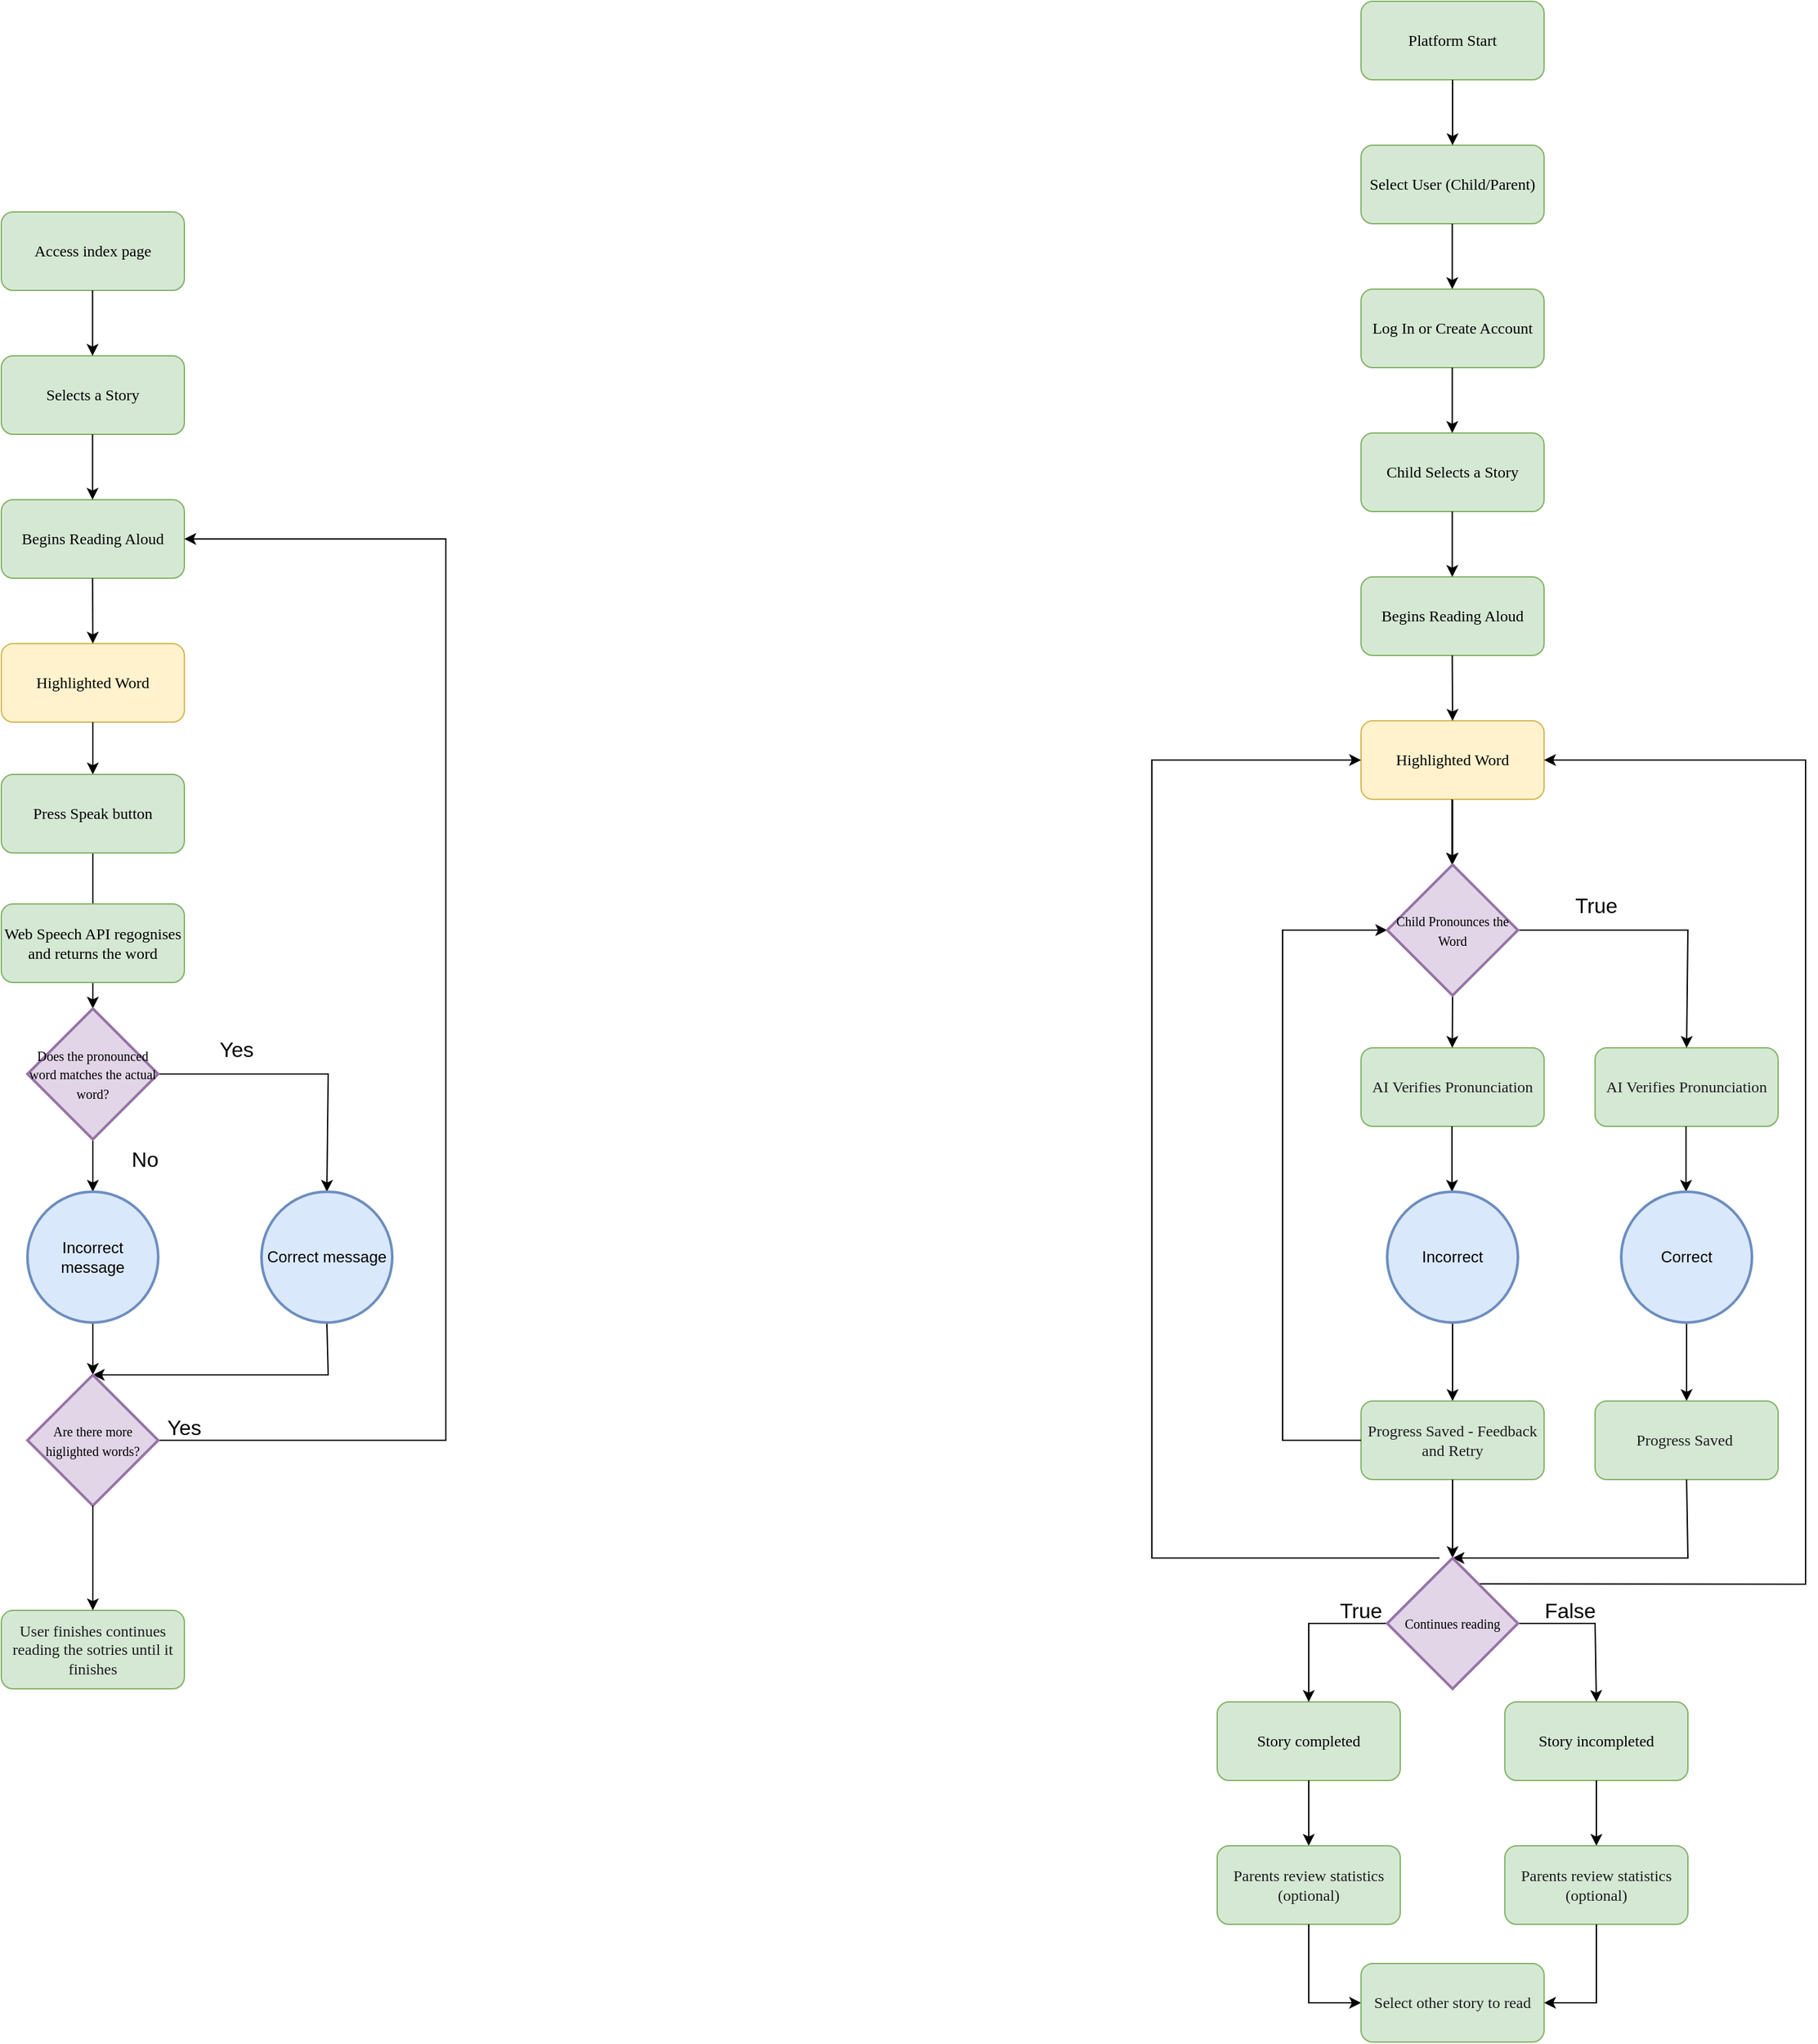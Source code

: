 <mxfile version="26.0.9">
  <diagram name="Página-1" id="sCILooPswXd_aSw-t-Cp">
    <mxGraphModel dx="3841" dy="2553" grid="0" gridSize="10" guides="1" tooltips="1" connect="1" arrows="1" fold="1" page="1" pageScale="1" pageWidth="827" pageHeight="1169" math="0" shadow="0">
      <root>
        <mxCell id="0" />
        <mxCell id="1" parent="0" />
        <mxCell id="jUtSfc8thpbf7o3x55cu-1" value="&lt;font style=&quot;font-size: 12px;&quot;&gt;Platform Start&lt;/font&gt;" style="rounded=1;whiteSpace=wrap;html=1;shadow=0;labelBackgroundColor=none;strokeWidth=1;fontFamily=Verdana;fontSize=8;align=center;fillColor=#d5e8d4;strokeColor=#82b366;" vertex="1" parent="1">
          <mxGeometry x="199.99" y="-780" width="140" height="60" as="geometry" />
        </mxCell>
        <mxCell id="jUtSfc8thpbf7o3x55cu-2" value="&lt;font style=&quot;font-size: 12px;&quot;&gt;Select User (Child/Parent)&lt;/font&gt;" style="rounded=1;whiteSpace=wrap;html=1;shadow=0;labelBackgroundColor=none;strokeWidth=1;fontFamily=Verdana;fontSize=8;align=center;fillColor=#d5e8d4;strokeColor=#82b366;" vertex="1" parent="1">
          <mxGeometry x="199.99" y="-670" width="140" height="60" as="geometry" />
        </mxCell>
        <mxCell id="jUtSfc8thpbf7o3x55cu-3" value="&lt;font style=&quot;font-size: 12px;&quot;&gt;Log In or Create Account&lt;/font&gt;" style="rounded=1;whiteSpace=wrap;html=1;shadow=0;labelBackgroundColor=none;strokeWidth=1;fontFamily=Verdana;fontSize=8;align=center;fillColor=#d5e8d4;strokeColor=#82b366;" vertex="1" parent="1">
          <mxGeometry x="199.99" y="-560" width="140" height="60" as="geometry" />
        </mxCell>
        <mxCell id="jUtSfc8thpbf7o3x55cu-4" value="&lt;font style=&quot;font-size: 12px;&quot;&gt;Child Selects a Story&lt;/font&gt;" style="rounded=1;whiteSpace=wrap;html=1;shadow=0;labelBackgroundColor=none;strokeWidth=1;fontFamily=Verdana;fontSize=8;align=center;fillColor=#d5e8d4;strokeColor=#82b366;" vertex="1" parent="1">
          <mxGeometry x="199.99" y="-450" width="140" height="60" as="geometry" />
        </mxCell>
        <mxCell id="jUtSfc8thpbf7o3x55cu-5" value="&lt;font style=&quot;font-size: 12px;&quot;&gt;Begins Reading Aloud&lt;/font&gt;" style="rounded=1;whiteSpace=wrap;html=1;shadow=0;labelBackgroundColor=none;strokeWidth=1;fontFamily=Verdana;fontSize=8;align=center;fillColor=#d5e8d4;strokeColor=#82b366;" vertex="1" parent="1">
          <mxGeometry x="199.99" y="-340" width="140" height="60" as="geometry" />
        </mxCell>
        <mxCell id="jUtSfc8thpbf7o3x55cu-6" value="" style="edgeStyle=orthogonalEdgeStyle;rounded=0;orthogonalLoop=1;jettySize=auto;html=1;" edge="1" parent="1" source="jUtSfc8thpbf7o3x55cu-7" target="jUtSfc8thpbf7o3x55cu-43">
          <mxGeometry relative="1" as="geometry" />
        </mxCell>
        <mxCell id="jUtSfc8thpbf7o3x55cu-7" value="&lt;font style=&quot;font-size: 12px;&quot;&gt;Highlighted Word&lt;/font&gt;" style="rounded=1;whiteSpace=wrap;html=1;shadow=0;labelBackgroundColor=none;strokeWidth=1;fontFamily=Verdana;fontSize=8;align=center;fillColor=#fff2cc;strokeColor=#d6b656;" vertex="1" parent="1">
          <mxGeometry x="199.99" y="-230" width="140" height="60" as="geometry" />
        </mxCell>
        <mxCell id="jUtSfc8thpbf7o3x55cu-8" value="&lt;span style=&quot;color: rgb(28, 28, 30); background-color: transparent;&quot;&gt;&lt;font style=&quot;font-size: 12px;&quot;&gt;AI Verif﻿ies Pro&lt;span class=&quot;ql-cursor&quot;&gt;﻿&lt;/span&gt;nunciation&lt;/font&gt;&lt;/span&gt;" style="rounded=1;whiteSpace=wrap;html=1;shadow=0;labelBackgroundColor=none;strokeWidth=1;fontFamily=Verdana;fontSize=8;align=center;fillColor=#d5e8d4;strokeColor=#82b366;" vertex="1" parent="1">
          <mxGeometry x="200" y="20" width="140" height="60" as="geometry" />
        </mxCell>
        <mxCell id="jUtSfc8thpbf7o3x55cu-9" value="&lt;span style=&quot;color: rgb(28, 28, 30); background-color: transparent;&quot;&gt;&lt;font style=&quot;font-size: 12px;&quot;&gt;AI Verif﻿ies Pro&lt;span style=&quot;&quot; class=&quot;ql-cursor&quot;&gt;﻿&lt;/span&gt;nunciation&lt;/font&gt;&lt;/span&gt;" style="rounded=1;whiteSpace=wrap;html=1;shadow=0;labelBackgroundColor=none;strokeWidth=1;fontFamily=Verdana;fontSize=8;align=center;fillColor=#d5e8d4;strokeColor=#82b366;" vertex="1" parent="1">
          <mxGeometry x="379" y="20" width="140" height="60" as="geometry" />
        </mxCell>
        <mxCell id="jUtSfc8thpbf7o3x55cu-10" value="" style="endArrow=classic;html=1;rounded=0;exitX=0.5;exitY=1;exitDx=0;exitDy=0;entryX=0.5;entryY=0;entryDx=0;entryDy=0;" edge="1" parent="1" source="jUtSfc8thpbf7o3x55cu-1" target="jUtSfc8thpbf7o3x55cu-2">
          <mxGeometry width="50" height="50" relative="1" as="geometry">
            <mxPoint x="259.99" y="-570" as="sourcePoint" />
            <mxPoint x="309.99" y="-620" as="targetPoint" />
          </mxGeometry>
        </mxCell>
        <mxCell id="jUtSfc8thpbf7o3x55cu-11" value="" style="endArrow=classic;html=1;rounded=0;exitX=0.5;exitY=1;exitDx=0;exitDy=0;entryX=0.5;entryY=0;entryDx=0;entryDy=0;" edge="1" parent="1">
          <mxGeometry width="50" height="50" relative="1" as="geometry">
            <mxPoint x="269.77" y="-610" as="sourcePoint" />
            <mxPoint x="269.77" y="-560" as="targetPoint" />
          </mxGeometry>
        </mxCell>
        <mxCell id="jUtSfc8thpbf7o3x55cu-12" value="" style="endArrow=classic;html=1;rounded=0;exitX=0.5;exitY=1;exitDx=0;exitDy=0;entryX=0.5;entryY=0;entryDx=0;entryDy=0;" edge="1" parent="1">
          <mxGeometry width="50" height="50" relative="1" as="geometry">
            <mxPoint x="269.77" y="-500" as="sourcePoint" />
            <mxPoint x="269.77" y="-450" as="targetPoint" />
          </mxGeometry>
        </mxCell>
        <mxCell id="jUtSfc8thpbf7o3x55cu-13" value="" style="endArrow=classic;html=1;rounded=0;exitX=0.5;exitY=1;exitDx=0;exitDy=0;entryX=0.5;entryY=0;entryDx=0;entryDy=0;" edge="1" parent="1">
          <mxGeometry width="50" height="50" relative="1" as="geometry">
            <mxPoint x="269.77" y="-390" as="sourcePoint" />
            <mxPoint x="269.77" y="-340" as="targetPoint" />
          </mxGeometry>
        </mxCell>
        <mxCell id="jUtSfc8thpbf7o3x55cu-14" value="" style="endArrow=classic;html=1;rounded=0;exitX=0.5;exitY=1;exitDx=0;exitDy=0;entryX=0.5;entryY=0;entryDx=0;entryDy=0;" edge="1" parent="1" target="jUtSfc8thpbf7o3x55cu-7">
          <mxGeometry width="50" height="50" relative="1" as="geometry">
            <mxPoint x="269.77" y="-280" as="sourcePoint" />
            <mxPoint x="270" y="-250" as="targetPoint" />
          </mxGeometry>
        </mxCell>
        <mxCell id="jUtSfc8thpbf7o3x55cu-15" value="" style="endArrow=classic;html=1;rounded=0;exitX=0.5;exitY=1;exitDx=0;exitDy=0;entryX=0.5;entryY=0;entryDx=0;entryDy=0;" edge="1" parent="1">
          <mxGeometry width="50" height="50" relative="1" as="geometry">
            <mxPoint x="269.57" y="-170" as="sourcePoint" />
            <mxPoint x="269.57" y="-120" as="targetPoint" />
          </mxGeometry>
        </mxCell>
        <mxCell id="jUtSfc8thpbf7o3x55cu-16" value="" style="endArrow=classic;html=1;rounded=0;entryX=0.5;entryY=0;entryDx=0;entryDy=0;exitX=0.5;exitY=1;exitDx=0;exitDy=0;exitPerimeter=0;" edge="1" parent="1" source="jUtSfc8thpbf7o3x55cu-43">
          <mxGeometry width="50" height="50" relative="1" as="geometry">
            <mxPoint x="270" y="-20" as="sourcePoint" />
            <mxPoint x="269.78" y="20" as="targetPoint" />
          </mxGeometry>
        </mxCell>
        <mxCell id="jUtSfc8thpbf7o3x55cu-17" value="" style="endArrow=classic;html=1;rounded=0;exitX=0.5;exitY=1;exitDx=0;exitDy=0;entryX=0.5;entryY=0;entryDx=0;entryDy=0;" edge="1" parent="1">
          <mxGeometry width="50" height="50" relative="1" as="geometry">
            <mxPoint x="269.57" y="80" as="sourcePoint" />
            <mxPoint x="269.57" y="130" as="targetPoint" />
          </mxGeometry>
        </mxCell>
        <mxCell id="jUtSfc8thpbf7o3x55cu-18" value="" style="endArrow=classic;html=1;rounded=0;exitX=0.5;exitY=1;exitDx=0;exitDy=0;entryX=0.5;entryY=0;entryDx=0;entryDy=0;" edge="1" parent="1">
          <mxGeometry width="50" height="50" relative="1" as="geometry">
            <mxPoint x="448.57" y="80" as="sourcePoint" />
            <mxPoint x="448.57" y="130" as="targetPoint" />
          </mxGeometry>
        </mxCell>
        <mxCell id="jUtSfc8thpbf7o3x55cu-19" value="" style="endArrow=classic;html=1;rounded=0;exitX=0.5;exitY=1;exitDx=0;exitDy=0;entryX=0.5;entryY=0;entryDx=0;entryDy=0;exitPerimeter=0;" edge="1" parent="1" source="jUtSfc8thpbf7o3x55cu-45">
          <mxGeometry width="50" height="50" relative="1" as="geometry">
            <mxPoint x="270" y="240" as="sourcePoint" />
            <mxPoint x="270" y="290" as="targetPoint" />
          </mxGeometry>
        </mxCell>
        <mxCell id="jUtSfc8thpbf7o3x55cu-20" value="" style="endArrow=classic;html=1;rounded=0;exitX=0.5;exitY=1;exitDx=0;exitDy=0;entryX=0.5;entryY=0;entryDx=0;entryDy=0;exitPerimeter=0;" edge="1" parent="1" source="jUtSfc8thpbf7o3x55cu-46">
          <mxGeometry width="50" height="50" relative="1" as="geometry">
            <mxPoint x="449" y="240" as="sourcePoint" />
            <mxPoint x="449" y="290" as="targetPoint" />
          </mxGeometry>
        </mxCell>
        <mxCell id="jUtSfc8thpbf7o3x55cu-21" value="&lt;span style=&quot;background-color: transparent; color: rgb(28, 28, 30);&quot;&gt;&lt;font style=&quot;font-size: 12px;&quot;&gt;Progress Saved - Feedback and Re﻿try&lt;/font&gt;&lt;/span&gt;" style="rounded=1;whiteSpace=wrap;html=1;shadow=0;labelBackgroundColor=none;strokeWidth=1;fontFamily=Verdana;fontSize=8;align=center;fillColor=#d5e8d4;strokeColor=#82b366;" vertex="1" parent="1">
          <mxGeometry x="200" y="290" width="140" height="60" as="geometry" />
        </mxCell>
        <mxCell id="jUtSfc8thpbf7o3x55cu-22" value="&lt;span style=&quot;background-color: transparent; color: rgb(28, 28, 30);&quot;&gt;&lt;font style=&quot;font-size: 12px;&quot;&gt;Progress Saved&amp;nbsp;&lt;/font&gt;&lt;/span&gt;" style="rounded=1;whiteSpace=wrap;html=1;shadow=0;labelBackgroundColor=none;strokeWidth=1;fontFamily=Verdana;fontSize=8;align=center;fillColor=#d5e8d4;strokeColor=#82b366;" vertex="1" parent="1">
          <mxGeometry x="379" y="290" width="140" height="60" as="geometry" />
        </mxCell>
        <mxCell id="jUtSfc8thpbf7o3x55cu-23" value="" style="endArrow=classic;html=1;rounded=0;exitX=0.5;exitY=1;exitDx=0;exitDy=0;entryX=0.5;entryY=0;entryDx=0;entryDy=0;" edge="1" parent="1" source="jUtSfc8thpbf7o3x55cu-22">
          <mxGeometry width="50" height="50" relative="1" as="geometry">
            <mxPoint x="489.57" y="460" as="sourcePoint" />
            <mxPoint x="270.005" y="410" as="targetPoint" />
            <Array as="points">
              <mxPoint x="450" y="410" />
            </Array>
          </mxGeometry>
        </mxCell>
        <mxCell id="jUtSfc8thpbf7o3x55cu-24" value="" style="endArrow=classic;html=1;rounded=0;entryX=1;entryY=0.5;entryDx=0;entryDy=0;exitX=0.698;exitY=0.197;exitDx=0;exitDy=0;exitPerimeter=0;" edge="1" parent="1" source="jUtSfc8thpbf7o3x55cu-44" target="jUtSfc8thpbf7o3x55cu-7">
          <mxGeometry width="50" height="50" relative="1" as="geometry">
            <mxPoint x="308.726" y="440.03" as="sourcePoint" />
            <mxPoint x="600" y="-210" as="targetPoint" />
            <Array as="points">
              <mxPoint x="540" y="430" />
              <mxPoint x="540" y="-200" />
            </Array>
          </mxGeometry>
        </mxCell>
        <mxCell id="jUtSfc8thpbf7o3x55cu-25" value="" style="endArrow=classic;html=1;rounded=0;entryX=0;entryY=0.5;entryDx=0;entryDy=0;" edge="1" parent="1" target="jUtSfc8thpbf7o3x55cu-7">
          <mxGeometry width="50" height="50" relative="1" as="geometry">
            <mxPoint x="260" y="410" as="sourcePoint" />
            <mxPoint x="-73.34" y="-220" as="targetPoint" />
            <Array as="points">
              <mxPoint x="40" y="410" />
              <mxPoint x="40" y="-200" />
            </Array>
          </mxGeometry>
        </mxCell>
        <mxCell id="jUtSfc8thpbf7o3x55cu-26" value="" style="endArrow=classic;html=1;rounded=0;exitX=0.5;exitY=1;exitDx=0;exitDy=0;" edge="1" parent="1" source="jUtSfc8thpbf7o3x55cu-21">
          <mxGeometry width="50" height="50" relative="1" as="geometry">
            <mxPoint x="270" y="350" as="sourcePoint" />
            <mxPoint x="270" y="410" as="targetPoint" />
          </mxGeometry>
        </mxCell>
        <mxCell id="jUtSfc8thpbf7o3x55cu-27" value="" style="endArrow=classic;html=1;rounded=0;exitX=0;exitY=0.5;exitDx=0;exitDy=0;entryX=0;entryY=0.5;entryDx=0;entryDy=0;entryPerimeter=0;" edge="1" parent="1" source="jUtSfc8thpbf7o3x55cu-21" target="jUtSfc8thpbf7o3x55cu-43">
          <mxGeometry width="50" height="50" relative="1" as="geometry">
            <mxPoint x="240" y="200" as="sourcePoint" />
            <mxPoint x="196.65" y="-75" as="targetPoint" />
            <Array as="points">
              <mxPoint x="140" y="320" />
              <mxPoint x="140" y="-70" />
            </Array>
          </mxGeometry>
        </mxCell>
        <mxCell id="jUtSfc8thpbf7o3x55cu-28" value="" style="endArrow=classic;html=1;rounded=0;entryX=0.5;entryY=0;entryDx=0;entryDy=0;exitX=1;exitY=0.5;exitDx=0;exitDy=0;exitPerimeter=0;" edge="1" parent="1" source="jUtSfc8thpbf7o3x55cu-43" target="jUtSfc8thpbf7o3x55cu-9">
          <mxGeometry width="50" height="50" relative="1" as="geometry">
            <mxPoint x="340" y="-75" as="sourcePoint" />
            <mxPoint x="470" y="30" as="targetPoint" />
            <Array as="points">
              <mxPoint x="450" y="-70" />
            </Array>
          </mxGeometry>
        </mxCell>
        <mxCell id="jUtSfc8thpbf7o3x55cu-29" value="&lt;font style=&quot;font-size: 12px;&quot;&gt;Story completed&lt;/font&gt;" style="rounded=1;whiteSpace=wrap;html=1;shadow=0;labelBackgroundColor=none;strokeWidth=1;fontFamily=Verdana;fontSize=8;align=center;fillColor=#d5e8d4;strokeColor=#82b366;" vertex="1" parent="1">
          <mxGeometry x="90" y="520" width="140" height="60" as="geometry" />
        </mxCell>
        <mxCell id="jUtSfc8thpbf7o3x55cu-30" value="&lt;font style=&quot;font-size: 12px;&quot;&gt;Story incompleted&lt;/font&gt;" style="rounded=1;whiteSpace=wrap;html=1;shadow=0;labelBackgroundColor=none;strokeWidth=1;fontFamily=Verdana;fontSize=8;align=center;fillColor=#d5e8d4;strokeColor=#82b366;" vertex="1" parent="1">
          <mxGeometry x="310" y="520" width="140" height="60" as="geometry" />
        </mxCell>
        <mxCell id="jUtSfc8thpbf7o3x55cu-31" value="" style="endArrow=classic;html=1;rounded=0;exitX=0.5;exitY=1;exitDx=0;exitDy=0;entryX=0.5;entryY=0;entryDx=0;entryDy=0;" edge="1" parent="1">
          <mxGeometry width="50" height="50" relative="1" as="geometry">
            <mxPoint x="160" y="580" as="sourcePoint" />
            <mxPoint x="160" y="630" as="targetPoint" />
          </mxGeometry>
        </mxCell>
        <mxCell id="jUtSfc8thpbf7o3x55cu-32" value="" style="endArrow=classic;html=1;rounded=0;exitX=0.5;exitY=1;exitDx=0;exitDy=0;entryX=0.5;entryY=0;entryDx=0;entryDy=0;" edge="1" parent="1">
          <mxGeometry width="50" height="50" relative="1" as="geometry">
            <mxPoint x="380" y="580" as="sourcePoint" />
            <mxPoint x="380" y="630" as="targetPoint" />
          </mxGeometry>
        </mxCell>
        <mxCell id="jUtSfc8thpbf7o3x55cu-33" value="&lt;span style=&quot;color: rgb(28, 28, 30);&quot;&gt;&lt;font style=&quot;font-size: 12px;&quot;&gt;Parents review statistics (optional)&lt;/font&gt;&lt;/span&gt;" style="rounded=1;whiteSpace=wrap;html=1;shadow=0;labelBackgroundColor=none;strokeWidth=1;fontFamily=Verdana;fontSize=8;align=center;fillColor=#d5e8d4;strokeColor=#82b366;" vertex="1" parent="1">
          <mxGeometry x="90" y="630" width="140" height="60" as="geometry" />
        </mxCell>
        <mxCell id="jUtSfc8thpbf7o3x55cu-34" value="&lt;span style=&quot;color: rgb(28, 28, 30);&quot;&gt;&lt;font style=&quot;font-size: 12px;&quot;&gt;Parents review statistics (optional)&lt;/font&gt;&lt;/span&gt;" style="rounded=1;whiteSpace=wrap;html=1;shadow=0;labelBackgroundColor=none;strokeWidth=1;fontFamily=Verdana;fontSize=8;align=center;fillColor=#d5e8d4;strokeColor=#82b366;" vertex="1" parent="1">
          <mxGeometry x="310" y="630" width="140" height="60" as="geometry" />
        </mxCell>
        <mxCell id="jUtSfc8thpbf7o3x55cu-35" value="" style="endArrow=classic;html=1;rounded=0;exitX=0.5;exitY=1;exitDx=0;exitDy=0;entryX=0;entryY=0.5;entryDx=0;entryDy=0;" edge="1" parent="1" target="jUtSfc8thpbf7o3x55cu-37">
          <mxGeometry width="50" height="50" relative="1" as="geometry">
            <mxPoint x="160" y="690" as="sourcePoint" />
            <mxPoint x="160" y="740" as="targetPoint" />
            <Array as="points">
              <mxPoint x="160" y="750" />
            </Array>
          </mxGeometry>
        </mxCell>
        <mxCell id="jUtSfc8thpbf7o3x55cu-36" value="" style="endArrow=classic;html=1;rounded=0;exitX=0.5;exitY=1;exitDx=0;exitDy=0;entryX=1;entryY=0.5;entryDx=0;entryDy=0;" edge="1" parent="1" target="jUtSfc8thpbf7o3x55cu-37">
          <mxGeometry width="50" height="50" relative="1" as="geometry">
            <mxPoint x="380" y="690" as="sourcePoint" />
            <mxPoint x="380" y="740" as="targetPoint" />
            <Array as="points">
              <mxPoint x="380" y="750" />
            </Array>
          </mxGeometry>
        </mxCell>
        <mxCell id="jUtSfc8thpbf7o3x55cu-37" value="&lt;span style=&quot;color: rgb(28, 28, 30);&quot;&gt;&lt;font style=&quot;font-size: 12px;&quot;&gt;Select o&lt;span class=&quot;ql-cursor&quot;&gt;﻿&lt;/span&gt;ther story to read&lt;/font&gt;&lt;/span&gt;" style="rounded=1;whiteSpace=wrap;html=1;shadow=0;labelBackgroundColor=none;strokeWidth=1;fontFamily=Verdana;fontSize=8;align=center;fillColor=#d5e8d4;strokeColor=#82b366;" vertex="1" parent="1">
          <mxGeometry x="200" y="720" width="140" height="60" as="geometry" />
        </mxCell>
        <mxCell id="jUtSfc8thpbf7o3x55cu-38" value="" style="endArrow=classic;html=1;rounded=0;exitX=0;exitY=0.5;exitDx=0;exitDy=0;exitPerimeter=0;entryX=0.5;entryY=0;entryDx=0;entryDy=0;" edge="1" parent="1" source="jUtSfc8thpbf7o3x55cu-44" target="jUtSfc8thpbf7o3x55cu-29">
          <mxGeometry width="50" height="50" relative="1" as="geometry">
            <mxPoint x="196.67" y="460" as="sourcePoint" />
            <mxPoint x="160" y="555" as="targetPoint" />
            <Array as="points">
              <mxPoint x="160" y="460" />
            </Array>
          </mxGeometry>
        </mxCell>
        <mxCell id="jUtSfc8thpbf7o3x55cu-39" value="" style="endArrow=classic;html=1;rounded=0;exitX=1;exitY=0.5;exitDx=0;exitDy=0;entryX=0.5;entryY=0;entryDx=0;entryDy=0;exitPerimeter=0;" edge="1" parent="1" source="jUtSfc8thpbf7o3x55cu-44" target="jUtSfc8thpbf7o3x55cu-30">
          <mxGeometry width="50" height="50" relative="1" as="geometry">
            <mxPoint x="342.34" y="460" as="sourcePoint" />
            <mxPoint x="379" y="555" as="targetPoint" />
            <Array as="points">
              <mxPoint x="379" y="460" />
            </Array>
          </mxGeometry>
        </mxCell>
        <mxCell id="jUtSfc8thpbf7o3x55cu-40" value="&lt;font style=&quot;font-size: 16px;&quot;&gt;True&lt;/font&gt;" style="text;html=1;align=center;verticalAlign=middle;whiteSpace=wrap;rounded=0;" vertex="1" parent="1">
          <mxGeometry x="170" y="435" width="60" height="30" as="geometry" />
        </mxCell>
        <mxCell id="jUtSfc8thpbf7o3x55cu-41" value="&lt;font style=&quot;font-size: 16px;&quot;&gt;False&lt;/font&gt;" style="text;html=1;align=center;verticalAlign=middle;whiteSpace=wrap;rounded=0;" vertex="1" parent="1">
          <mxGeometry x="330" y="435" width="60" height="30" as="geometry" />
        </mxCell>
        <mxCell id="jUtSfc8thpbf7o3x55cu-42" value="&lt;font style=&quot;font-size: 16px;&quot;&gt;True&lt;/font&gt;" style="text;html=1;align=center;verticalAlign=middle;whiteSpace=wrap;rounded=0;" vertex="1" parent="1">
          <mxGeometry x="350" y="-104" width="60" height="30" as="geometry" />
        </mxCell>
        <mxCell id="jUtSfc8thpbf7o3x55cu-43" value="&lt;span style=&quot;font-family: Verdana;&quot;&gt;&lt;font style=&quot;font-size: 10px;&quot;&gt;Child Pronounces the Word&lt;/font&gt;&lt;/span&gt;" style="strokeWidth=2;html=1;shape=mxgraph.flowchart.decision;whiteSpace=wrap;fillColor=#e1d5e7;strokeColor=#9673a6;" vertex="1" parent="1">
          <mxGeometry x="219.99" y="-120" width="100" height="100" as="geometry" />
        </mxCell>
        <mxCell id="jUtSfc8thpbf7o3x55cu-44" value="&lt;span style=&quot;font-family: Verdana;&quot;&gt;&lt;font style=&quot;font-size: 10px;&quot;&gt;Continues reading&lt;/font&gt;&lt;/span&gt;" style="strokeWidth=2;html=1;shape=mxgraph.flowchart.decision;whiteSpace=wrap;fillColor=#e1d5e7;strokeColor=#9673a6;" vertex="1" parent="1">
          <mxGeometry x="220" y="410" width="100" height="100" as="geometry" />
        </mxCell>
        <mxCell id="jUtSfc8thpbf7o3x55cu-45" value="Incorrect" style="strokeWidth=2;html=1;shape=mxgraph.flowchart.start_2;whiteSpace=wrap;fillColor=#dae8fc;strokeColor=#6c8ebf;" vertex="1" parent="1">
          <mxGeometry x="219.99" y="130" width="100" height="100" as="geometry" />
        </mxCell>
        <mxCell id="jUtSfc8thpbf7o3x55cu-46" value="Correct" style="strokeWidth=2;html=1;shape=mxgraph.flowchart.start_2;whiteSpace=wrap;fillColor=#dae8fc;strokeColor=#6c8ebf;" vertex="1" parent="1">
          <mxGeometry x="399" y="130" width="100" height="100" as="geometry" />
        </mxCell>
        <mxCell id="jUtSfc8thpbf7o3x55cu-210" value="&lt;font style=&quot;font-size: 12px;&quot;&gt;Access index page&lt;/font&gt;" style="rounded=1;whiteSpace=wrap;html=1;shadow=0;labelBackgroundColor=none;strokeWidth=1;fontFamily=Verdana;fontSize=8;align=center;fillColor=#d5e8d4;strokeColor=#82b366;" vertex="1" parent="1">
          <mxGeometry x="-840" y="-619" width="140" height="60" as="geometry" />
        </mxCell>
        <mxCell id="jUtSfc8thpbf7o3x55cu-211" value="&lt;font style=&quot;font-size: 12px;&quot;&gt;Selects a Story&lt;/font&gt;" style="rounded=1;whiteSpace=wrap;html=1;shadow=0;labelBackgroundColor=none;strokeWidth=1;fontFamily=Verdana;fontSize=8;align=center;fillColor=#d5e8d4;strokeColor=#82b366;" vertex="1" parent="1">
          <mxGeometry x="-840" y="-509" width="140" height="60" as="geometry" />
        </mxCell>
        <mxCell id="jUtSfc8thpbf7o3x55cu-212" value="&lt;font style=&quot;font-size: 12px;&quot;&gt;Begins Reading Aloud&lt;/font&gt;" style="rounded=1;whiteSpace=wrap;html=1;shadow=0;labelBackgroundColor=none;strokeWidth=1;fontFamily=Verdana;fontSize=8;align=center;fillColor=#d5e8d4;strokeColor=#82b366;" vertex="1" parent="1">
          <mxGeometry x="-840" y="-399" width="140" height="60" as="geometry" />
        </mxCell>
        <mxCell id="jUtSfc8thpbf7o3x55cu-213" value="" style="edgeStyle=orthogonalEdgeStyle;rounded=0;orthogonalLoop=1;jettySize=auto;html=1;exitX=0.5;exitY=1;exitDx=0;exitDy=0;entryX=0.5;entryY=0;entryDx=0;entryDy=0;entryPerimeter=0;" edge="1" parent="1" source="jUtSfc8thpbf7o3x55cu-229" target="jUtSfc8thpbf7o3x55cu-226">
          <mxGeometry relative="1" as="geometry">
            <Array as="points">
              <mxPoint x="-769.99" y="-80" />
              <mxPoint x="-769.99" y="-80" />
            </Array>
          </mxGeometry>
        </mxCell>
        <mxCell id="jUtSfc8thpbf7o3x55cu-214" value="&lt;font style=&quot;font-size: 12px;&quot;&gt;Highlighted Word&lt;/font&gt;" style="rounded=1;whiteSpace=wrap;html=1;shadow=0;labelBackgroundColor=none;strokeWidth=1;fontFamily=Verdana;fontSize=8;align=center;fillColor=#fff2cc;strokeColor=#d6b656;" vertex="1" parent="1">
          <mxGeometry x="-840" y="-289" width="140" height="60" as="geometry" />
        </mxCell>
        <mxCell id="jUtSfc8thpbf7o3x55cu-215" value="" style="endArrow=classic;html=1;rounded=0;exitX=0.5;exitY=1;exitDx=0;exitDy=0;entryX=0.5;entryY=0;entryDx=0;entryDy=0;" edge="1" parent="1">
          <mxGeometry width="50" height="50" relative="1" as="geometry">
            <mxPoint x="-770.22" y="-559" as="sourcePoint" />
            <mxPoint x="-770.22" y="-509" as="targetPoint" />
          </mxGeometry>
        </mxCell>
        <mxCell id="jUtSfc8thpbf7o3x55cu-216" value="" style="endArrow=classic;html=1;rounded=0;exitX=0.5;exitY=1;exitDx=0;exitDy=0;entryX=0.5;entryY=0;entryDx=0;entryDy=0;" edge="1" parent="1">
          <mxGeometry width="50" height="50" relative="1" as="geometry">
            <mxPoint x="-770.22" y="-449" as="sourcePoint" />
            <mxPoint x="-770.22" y="-399" as="targetPoint" />
          </mxGeometry>
        </mxCell>
        <mxCell id="jUtSfc8thpbf7o3x55cu-217" value="" style="endArrow=classic;html=1;rounded=0;exitX=0.5;exitY=1;exitDx=0;exitDy=0;entryX=0.5;entryY=0;entryDx=0;entryDy=0;" edge="1" parent="1" target="jUtSfc8thpbf7o3x55cu-214">
          <mxGeometry width="50" height="50" relative="1" as="geometry">
            <mxPoint x="-770.22" y="-339" as="sourcePoint" />
            <mxPoint x="-769.99" y="-309" as="targetPoint" />
          </mxGeometry>
        </mxCell>
        <mxCell id="jUtSfc8thpbf7o3x55cu-218" value="" style="endArrow=classic;html=1;rounded=0;exitX=0.5;exitY=1;exitDx=0;exitDy=0;" edge="1" parent="1" source="jUtSfc8thpbf7o3x55cu-214" target="jUtSfc8thpbf7o3x55cu-229">
          <mxGeometry width="50" height="50" relative="1" as="geometry">
            <mxPoint x="-770.42" y="-109" as="sourcePoint" />
            <mxPoint x="-770.42" y="-59" as="targetPoint" />
          </mxGeometry>
        </mxCell>
        <mxCell id="jUtSfc8thpbf7o3x55cu-219" value="" style="endArrow=classic;html=1;rounded=0;entryX=0.5;entryY=0;entryDx=0;entryDy=0;exitX=0.5;exitY=1;exitDx=0;exitDy=0;exitPerimeter=0;entryPerimeter=0;" edge="1" parent="1" source="jUtSfc8thpbf7o3x55cu-226" target="jUtSfc8thpbf7o3x55cu-227">
          <mxGeometry width="50" height="50" relative="1" as="geometry">
            <mxPoint x="-769.99" y="90" as="sourcePoint" />
            <mxPoint x="-770.21" y="130" as="targetPoint" />
          </mxGeometry>
        </mxCell>
        <mxCell id="jUtSfc8thpbf7o3x55cu-220" value="" style="endArrow=classic;html=1;rounded=0;exitX=0.5;exitY=1;exitDx=0;exitDy=0;exitPerimeter=0;entryX=0.5;entryY=0;entryDx=0;entryDy=0;entryPerimeter=0;" edge="1" parent="1" source="jUtSfc8thpbf7o3x55cu-227" target="jUtSfc8thpbf7o3x55cu-231">
          <mxGeometry width="50" height="50" relative="1" as="geometry">
            <mxPoint x="-769.99" y="240" as="sourcePoint" />
            <mxPoint x="-769.99" y="410" as="targetPoint" />
          </mxGeometry>
        </mxCell>
        <mxCell id="jUtSfc8thpbf7o3x55cu-221" value="" style="endArrow=classic;html=1;rounded=0;entryX=0.5;entryY=0;entryDx=0;entryDy=0;entryPerimeter=0;exitX=0.5;exitY=1;exitDx=0;exitDy=0;exitPerimeter=0;" edge="1" parent="1" source="jUtSfc8thpbf7o3x55cu-228" target="jUtSfc8thpbf7o3x55cu-231">
          <mxGeometry width="50" height="50" relative="1" as="geometry">
            <mxPoint x="-589.99" y="350" as="sourcePoint" />
            <mxPoint x="-769.985" y="410" as="targetPoint" />
            <Array as="points">
              <mxPoint x="-589.99" y="270" />
            </Array>
          </mxGeometry>
        </mxCell>
        <mxCell id="jUtSfc8thpbf7o3x55cu-222" value="" style="endArrow=classic;html=1;rounded=0;entryX=1;entryY=0.5;entryDx=0;entryDy=0;exitX=1;exitY=0.5;exitDx=0;exitDy=0;exitPerimeter=0;" edge="1" parent="1" source="jUtSfc8thpbf7o3x55cu-231" target="jUtSfc8thpbf7o3x55cu-212">
          <mxGeometry width="50" height="50" relative="1" as="geometry">
            <mxPoint x="-750.19" y="539.7" as="sourcePoint" />
            <mxPoint x="-439.99" y="-100" as="targetPoint" />
            <Array as="points">
              <mxPoint x="-499.99" y="320" />
              <mxPoint x="-499.99" y="-369" />
            </Array>
          </mxGeometry>
        </mxCell>
        <mxCell id="jUtSfc8thpbf7o3x55cu-223" value="" style="endArrow=classic;html=1;rounded=0;entryX=0.5;entryY=0;entryDx=0;entryDy=0;exitX=1;exitY=0.5;exitDx=0;exitDy=0;exitPerimeter=0;entryPerimeter=0;" edge="1" parent="1" source="jUtSfc8thpbf7o3x55cu-226" target="jUtSfc8thpbf7o3x55cu-228">
          <mxGeometry width="50" height="50" relative="1" as="geometry">
            <mxPoint x="-699.99" y="35" as="sourcePoint" />
            <mxPoint x="-590.99" y="130" as="targetPoint" />
            <Array as="points">
              <mxPoint x="-589.99" y="40" />
            </Array>
          </mxGeometry>
        </mxCell>
        <mxCell id="jUtSfc8thpbf7o3x55cu-224" value="&lt;font color=&quot;#1c1c1e&quot;&gt;&lt;span style=&quot;font-size: 12px;&quot;&gt;User finishes continues reading the sotries until it finishes&lt;/span&gt;&lt;/font&gt;" style="rounded=1;whiteSpace=wrap;html=1;shadow=0;labelBackgroundColor=none;strokeWidth=1;fontFamily=Verdana;fontSize=8;align=center;fillColor=#d5e8d4;strokeColor=#82b366;" vertex="1" parent="1">
          <mxGeometry x="-839.99" y="450" width="140" height="60" as="geometry" />
        </mxCell>
        <mxCell id="jUtSfc8thpbf7o3x55cu-225" value="&lt;font style=&quot;font-size: 16px;&quot;&gt;Yes&lt;/font&gt;" style="text;html=1;align=center;verticalAlign=middle;whiteSpace=wrap;rounded=0;" vertex="1" parent="1">
          <mxGeometry x="-689.99" y="6" width="60" height="30" as="geometry" />
        </mxCell>
        <mxCell id="jUtSfc8thpbf7o3x55cu-226" value="&lt;span style=&quot;font-family: Verdana;&quot;&gt;&lt;font style=&quot;font-size: 10px;&quot;&gt;Does the pronounced word matches the actual word?&lt;/font&gt;&lt;/span&gt;" style="strokeWidth=2;html=1;shape=mxgraph.flowchart.decision;whiteSpace=wrap;fillColor=#e1d5e7;strokeColor=#9673a6;" vertex="1" parent="1">
          <mxGeometry x="-820" y="-10" width="100" height="100" as="geometry" />
        </mxCell>
        <mxCell id="jUtSfc8thpbf7o3x55cu-227" value="Incorrect message" style="strokeWidth=2;html=1;shape=mxgraph.flowchart.start_2;whiteSpace=wrap;fillColor=#dae8fc;strokeColor=#6c8ebf;" vertex="1" parent="1">
          <mxGeometry x="-820" y="130" width="100" height="100" as="geometry" />
        </mxCell>
        <mxCell id="jUtSfc8thpbf7o3x55cu-228" value="Correct message" style="strokeWidth=2;html=1;shape=mxgraph.flowchart.start_2;whiteSpace=wrap;fillColor=#dae8fc;strokeColor=#6c8ebf;" vertex="1" parent="1">
          <mxGeometry x="-640.99" y="130" width="100" height="100" as="geometry" />
        </mxCell>
        <mxCell id="jUtSfc8thpbf7o3x55cu-229" value="&lt;font style=&quot;font-size: 12px;&quot;&gt;Press Speak button&lt;/font&gt;" style="rounded=1;whiteSpace=wrap;html=1;shadow=0;labelBackgroundColor=none;strokeWidth=1;fontFamily=Verdana;fontSize=8;align=center;fillColor=#d5e8d4;strokeColor=#82b366;" vertex="1" parent="1">
          <mxGeometry x="-840" y="-189" width="140" height="60" as="geometry" />
        </mxCell>
        <mxCell id="jUtSfc8thpbf7o3x55cu-230" value="&lt;font style=&quot;font-size: 12px;&quot;&gt;Web Speech API regognises and returns the word&lt;/font&gt;" style="rounded=1;whiteSpace=wrap;html=1;shadow=0;labelBackgroundColor=none;strokeWidth=1;fontFamily=Verdana;fontSize=8;align=center;fillColor=#d5e8d4;strokeColor=#82b366;" vertex="1" parent="1">
          <mxGeometry x="-840" y="-90" width="140" height="60" as="geometry" />
        </mxCell>
        <mxCell id="jUtSfc8thpbf7o3x55cu-231" value="&lt;span style=&quot;font-family: Verdana;&quot;&gt;&lt;font style=&quot;font-size: 10px;&quot;&gt;Are there more higlighted words?&lt;/font&gt;&lt;/span&gt;" style="strokeWidth=2;html=1;shape=mxgraph.flowchart.decision;whiteSpace=wrap;fillColor=#e1d5e7;strokeColor=#9673a6;" vertex="1" parent="1">
          <mxGeometry x="-819.99" y="270" width="100" height="100" as="geometry" />
        </mxCell>
        <mxCell id="jUtSfc8thpbf7o3x55cu-232" value="&lt;font style=&quot;font-size: 16px;&quot;&gt;Yes&lt;/font&gt;" style="text;html=1;align=center;verticalAlign=middle;whiteSpace=wrap;rounded=0;" vertex="1" parent="1">
          <mxGeometry x="-729.99" y="295" width="60" height="30" as="geometry" />
        </mxCell>
        <mxCell id="jUtSfc8thpbf7o3x55cu-233" value="&lt;font style=&quot;font-size: 16px;&quot;&gt;No&lt;/font&gt;" style="text;html=1;align=center;verticalAlign=middle;whiteSpace=wrap;rounded=0;" vertex="1" parent="1">
          <mxGeometry x="-759.99" y="90" width="60" height="30" as="geometry" />
        </mxCell>
        <mxCell id="jUtSfc8thpbf7o3x55cu-234" value="" style="endArrow=classic;html=1;rounded=0;exitX=0.5;exitY=1;exitDx=0;exitDy=0;exitPerimeter=0;" edge="1" parent="1" source="jUtSfc8thpbf7o3x55cu-231">
          <mxGeometry width="50" height="50" relative="1" as="geometry">
            <mxPoint x="-759.99" y="80" as="sourcePoint" />
            <mxPoint x="-769.99" y="450" as="targetPoint" />
          </mxGeometry>
        </mxCell>
      </root>
    </mxGraphModel>
  </diagram>
</mxfile>
